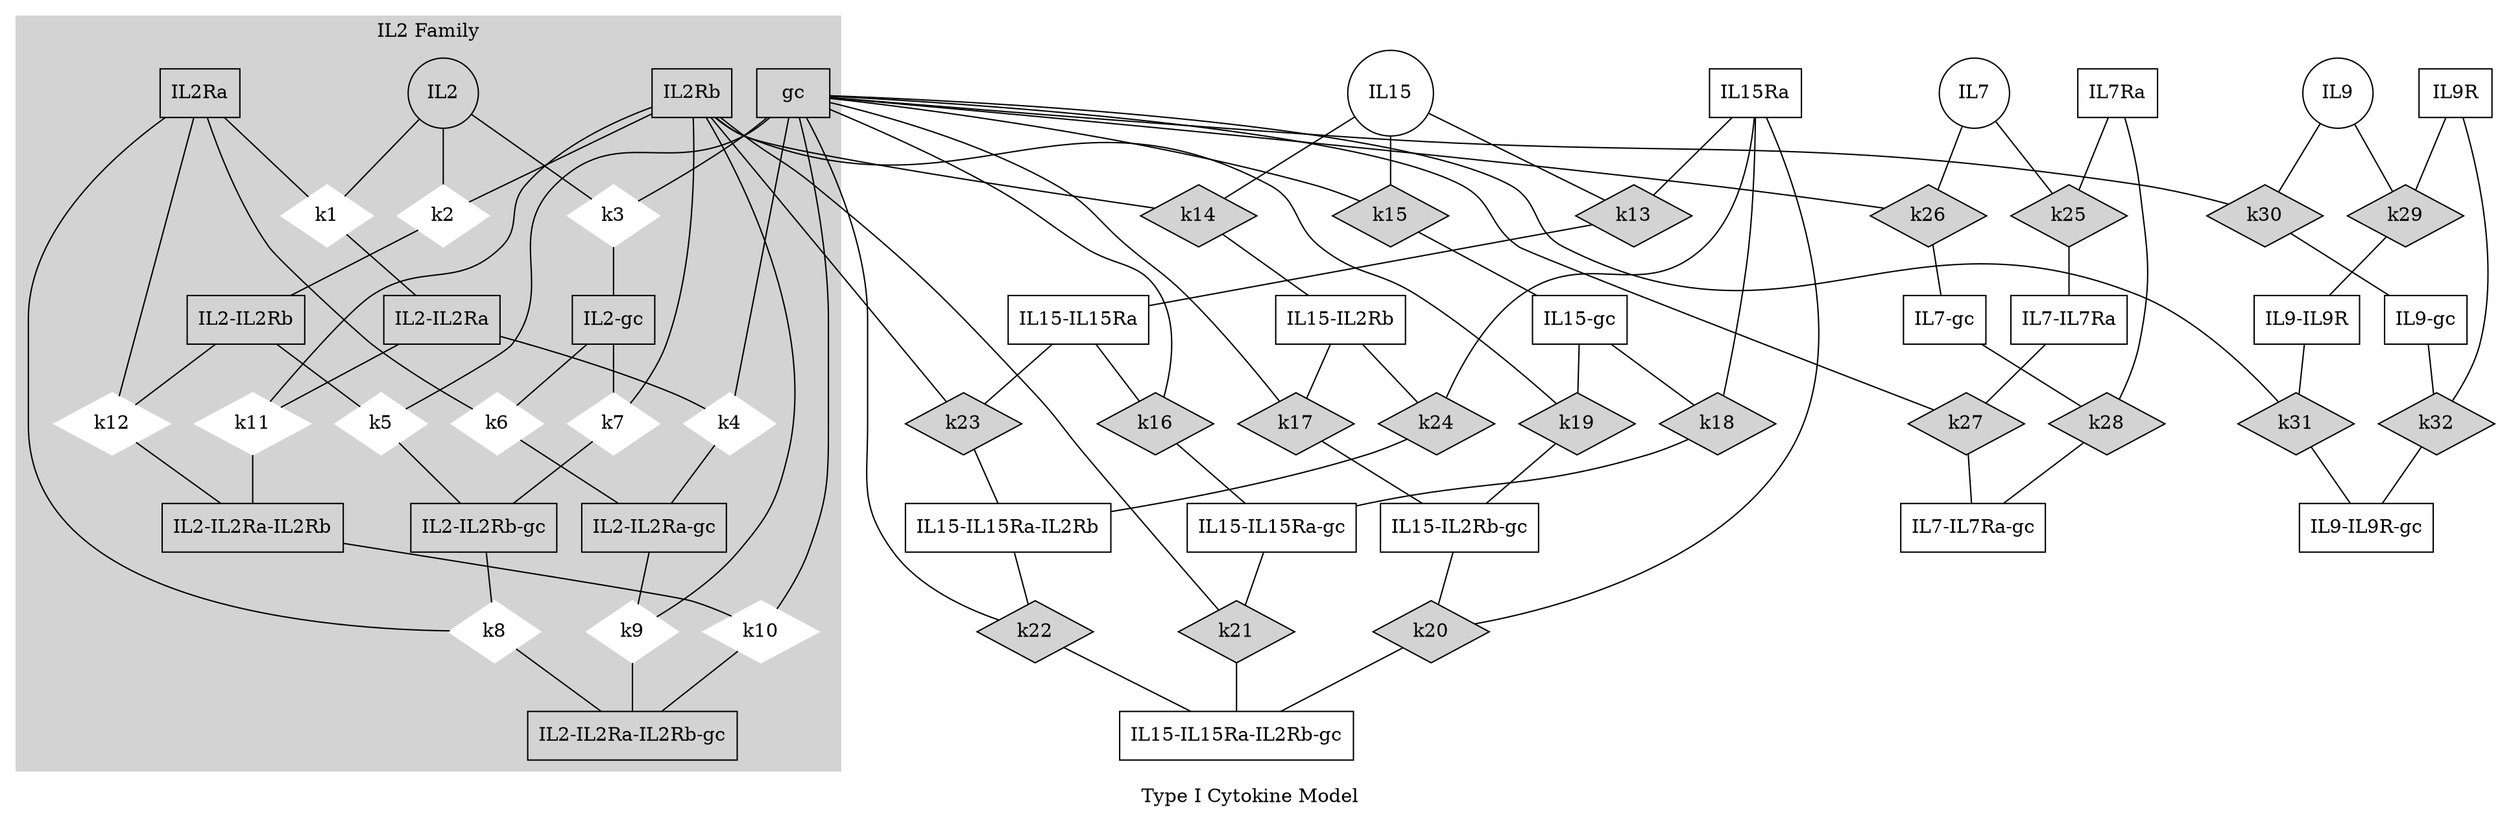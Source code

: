 ##"A few people in the field of genetics are using dot to draw "marriage node diagram"  pedigree drawings.  Here is one I have done of a test pedigree from the FTREE pedigree drawing package (Lion Share was a racehorse)." Contributed by David Duffy.

##Command to get the layout: "dot -Tpng thisfile > thisfile.png"

digraph Ped_Lion_Share           {
# page = "8.2677165,11.692913";
ratio = "auto";
mincross = 2.0;
label = "Type I Cytokine Model";

"IL2"   [shape=circle];
"IL2Ra" [shape=box    ];
"IL2Rb" [shape=box    ];
"gc"    [shape=box    ];
"IL2-IL2Ra" [shape=box];
"IL2-IL2Rb" [shape=box];
"IL2-gc" [shape=box];
"IL2-IL2Ra" [shape=box];
"IL2-IL2Ra" [shape=box];
"IL2-IL2Ra-IL2Rb" [shape=box ];
"IL2-IL2Ra-gc" [shape=box ];
"IL2-IL2Rb-gc" [shape=box ];
"IL2-IL2Ra-IL2Rb-gc" [shape=box ];

"IL15"  [shape=circle];
"IL15Ra"    [shape=box];
"IL15-IL15Ra"   [shape=box];
"IL15-IL2Rb"    [shape=box];
"IL15-gc"   [shape=box];
"IL15-IL15Ra-IL2Rb" [shape=box];
"IL15-IL15Ra-gc"    [shape=box];
"IL15-IL2Rb-gc" [shape=box];
"IL15-IL15Ra-IL2Rb-gc"  [shape=box];

"IL7"   [shape=circle];
"IL7Ra" [shape=box];
"IL7-IL7Ra" [shape=box];
"IL7-gc"    [shape=box];
"IL7-IL7Ra-gc"  [shape=box];

"IL9"   [shape=circle];
"IL9R" [shape=box    ];
"gc"    [shape=box    ];
"IL9-IL9R" [shape=box];
"IL9-gc" [shape=box];
"IL9-IL9R-gc" [shape=box ];

subgraph cluster_IL2 {
    style=filled;
	color=lightgrey;
	node [style=filled,color=white];
    label= "IL2 Family"

    "k1" [shape=diamond,style=filled,height=.1,width=.1];
    "IL2" -> "k1" [dir=none,weight=1];
    "IL2Ra" -> "k1" [dir=none,weight=1];
    "k1" -> "IL2-IL2Ra" [dir=none, weight=2];

    "k2" [shape=diamond,style=filled,height=.1,width=.1];
    "IL2" -> "k2" [dir=none,weight=1];
    "IL2Rb" -> "k2" [dir=none,weight=1];
    "k2" -> "IL2-IL2Rb" [dir=none, weight=2];

    "k3" [shape=diamond,style=filled,height=.1,width=.1];
    "IL2" -> "k3" [dir=none,weight=1];
    "gc" -> "k3" [dir=none,weight=1];
    "k3" -> "IL2-gc" [dir=none, weight=2];

    "k4" [shape=diamond,style=filled,height=.1,width=.1];
    "IL2-IL2Ra" -> "k4" [dir=none,weight=1];
    "gc" -> "k4" [dir=none,weight=1];
    "k4" -> "IL2-IL2Ra-gc" [dir=none, weight=2];

    "k5" [shape=diamond,style=filled,height=.1,width=.1];
    "IL2-IL2Rb" -> "k5" [dir=none,weight=1];
    "gc" -> "k5" [dir=none,weight=1];
    "k5" -> "IL2-IL2Rb-gc" [dir=none, weight=2];

    "k6" [shape=diamond,style=filled,height=.1,width=.1];
    "IL2-gc" -> "k6" [dir=none,weight=1];
    "IL2Ra" -> "k6" [dir=none,weight=1];
    "k6" -> "IL2-IL2Ra-gc" [dir=none, weight=2];

    "k7" [shape=diamond,style=filled,height=.1,width=.1];
    "IL2-gc" -> "k7" [dir=none,weight=1];
    "IL2Rb" -> "k7" [dir=none,weight=1];
    "k7" -> "IL2-IL2Rb-gc" [dir=none, weight=2];

    "k8" [shape=diamond,style=filled,height=.1,width=.1];
    "IL2-IL2Rb-gc" -> "k8" [dir=none,weight=1];
    "IL2Ra" -> "k8" [dir=none,weight=1];
    "k8" -> "IL2-IL2Ra-IL2Rb-gc" [dir=none, weight=2];

    "k9" [shape=diamond,style=filled,height=.1,width=.1];
    "IL2-IL2Ra-gc" -> "k9" [dir=none,weight=1];
    "IL2Rb" -> "k9" [dir=none,weight=1];
    "k9" -> "IL2-IL2Ra-IL2Rb-gc" [dir=none, weight=2];

    "k10" [shape=diamond,style=filled,height=.1,width=.1];
    "IL2-IL2Ra-IL2Rb" -> "k10" [dir=none,weight=1];
    "gc" -> "k10" [dir=none,weight=1];
    "k10" -> "IL2-IL2Ra-IL2Rb-gc" [dir=none, weight=2];

    "k11" [shape=diamond,style=filled,height=.1,width=.1];
    "IL2-IL2Ra" -> "k11" [dir=none,weight=1];
    "IL2Rb" -> "k11" [dir=none,weight=1];
    "k11" -> "IL2-IL2Ra-IL2Rb" [dir=none, weight=2];

    "k12" [shape=diamond,style=filled,height=.1,width=.1];
    "IL2-IL2Rb" -> "k12" [dir=none,weight=1];
    "IL2Ra" -> "k12" [dir=none,weight=1];
    "k12" -> "IL2-IL2Ra-IL2Rb" [dir=none, weight=2];
}

"k13" [shape=diamond,style=filled,height=.1,width=.1];
"IL15" -> "k13" [dir=none,weight=1];
"IL15Ra" -> "k13" [dir=none,weight=1];
"k13" -> "IL15-IL15Ra" [dir=none, weight=2];

"k14" [shape=diamond,style=filled,height=.1,width=.1];
"IL15" -> "k14" [dir=none,weight=1];
"IL2Rb" -> "k14" [dir=none,weight=1];
"k14" -> "IL15-IL2Rb" [dir=none, weight=2];

"k15" [shape=diamond,style=filled,height=.1,width=.1];
"IL15" -> "k15" [dir=none,weight=1];
"gc" -> "k15" [dir=none,weight=1];
"k15" -> "IL15-gc" [dir=none, weight=2];

"k16" [shape=diamond,style=filled,height=.1,width=.1];
"IL15-IL15Ra" -> "k16" [dir=none,weight=1];
"gc" -> "k16" [dir=none,weight=1];
"k16" -> "IL15-IL15Ra-gc" [dir=none, weight=2];

"k17" [shape=diamond,style=filled,height=.1,width=.1];
"IL15-IL2Rb" -> "k17" [dir=none,weight=1];
"gc" -> "k17" [dir=none,weight=1];
"k17" -> "IL15-IL2Rb-gc" [dir=none, weight=2];

"k18" [shape=diamond,style=filled,height=.1,width=.1];
"IL15-gc" -> "k18" [dir=none,weight=1];
"IL15Ra" -> "k18" [dir=none,weight=1];
"k18" -> "IL15-IL15Ra-gc" [dir=none, weight=2];

"k19" [shape=diamond,style=filled,height=.1,width=.1];
"IL15-gc" -> "k19" [dir=none,weight=1];
"IL2Rb" -> "k19" [dir=none,weight=1];
"k19" -> "IL15-IL2Rb-gc" [dir=none, weight=2];

"k20" [shape=diamond,style=filled,height=.1,width=.1];
"IL15-IL2Rb-gc" -> "k20" [dir=none,weight=1];
"IL15Ra" -> "k20" [dir=none,weight=1];
"k20" -> "IL15-IL15Ra-IL2Rb-gc" [dir=none, weight=2];

"k21" [shape=diamond,style=filled,height=.1,width=.1];
"IL15-IL15Ra-gc" -> "k21" [dir=none,weight=1];
"IL2Rb" -> "k21" [dir=none,weight=1];
"k21" -> "IL15-IL15Ra-IL2Rb-gc" [dir=none, weight=2];

"k22" [shape=diamond,style=filled,height=.1,width=.1];
"IL15-IL15Ra-IL2Rb" -> "k22" [dir=none,weight=1];
"gc" -> "k22" [dir=none,weight=1];
"k22" -> "IL15-IL15Ra-IL2Rb-gc" [dir=none, weight=2];

"k23" [shape=diamond,style=filled,height=.1,width=.1];
"IL15-IL15Ra" -> "k23" [dir=none,weight=1];
"IL2Rb" -> "k23" [dir=none,weight=1];
"k23" -> "IL15-IL15Ra-IL2Rb" [dir=none, weight=2];

"k24" [shape=diamond,style=filled,height=.1,width=.1];
"IL15-IL2Rb" -> "k24" [dir=none,weight=1];
"IL15Ra" -> "k24" [dir=none,weight=1];
"k24" -> "IL15-IL15Ra-IL2Rb" [dir=none, weight=2];

"k25" [shape=diamond,style=filled,height=.1,width=.1];
"IL7" -> "k25" [dir=none,weight=1];
"IL7Ra" -> "k25" [dir=none,weight=1];
"k25" -> "IL7-IL7Ra" [dir=none, weight=2];

"k26" [shape=diamond,style=filled,height=.1,width=.1];
"IL7" -> "k26" [dir=none,weight=1];
"gc" -> "k26" [dir=none,weight=1];
"k26" -> "IL7-gc" [dir=none, weight=2];

"k27" [shape=diamond,style=filled,height=.1,width=.1];
"IL7-IL7Ra" -> "k27" [dir=none,weight=1];
"gc" -> "k27" [dir=none,weight=1];
"k27" -> "IL7-IL7Ra-gc" [dir=none, weight=2];

"k28" [shape=diamond,style=filled,height=.1,width=.1];
"IL7-gc" -> "k28" [dir=none,weight=1];
"IL7Ra" -> "k28" [dir=none,weight=1];
"k28" -> "IL7-IL7Ra-gc" [dir=none, weight=2];

"k29" [shape=diamond,style=filled,height=.1,width=.1];
"IL9" -> "k29" [dir=none,weight=1];
"IL9R" -> "k29" [dir=none,weight=1];
"k29" -> "IL9-IL9R" [dir=none, weight=2];

"k30" [shape=diamond,style=filled,height=.1,width=.1];
"IL9" -> "k30" [dir=none,weight=1];
"gc" -> "k30" [dir=none,weight=1];
"k30" -> "IL9-gc" [dir=none, weight=2];

"k31" [shape=diamond,style=filled,height=.1,width=.1];
"IL9-IL9R" -> "k31" [dir=none,weight=1];
"gc" -> "k31" [dir=none,weight=1];
"k31" -> "IL9-IL9R-gc" [dir=none, weight=2];

"k32" [shape=diamond,style=filled,height=.1,width=.1];
"IL9-gc" -> "k32" [dir=none,weight=1];
"IL9R" -> "k32" [dir=none,weight=1];
"k32" -> "IL9-IL9R-gc" [dir=none, weight=2];

}
